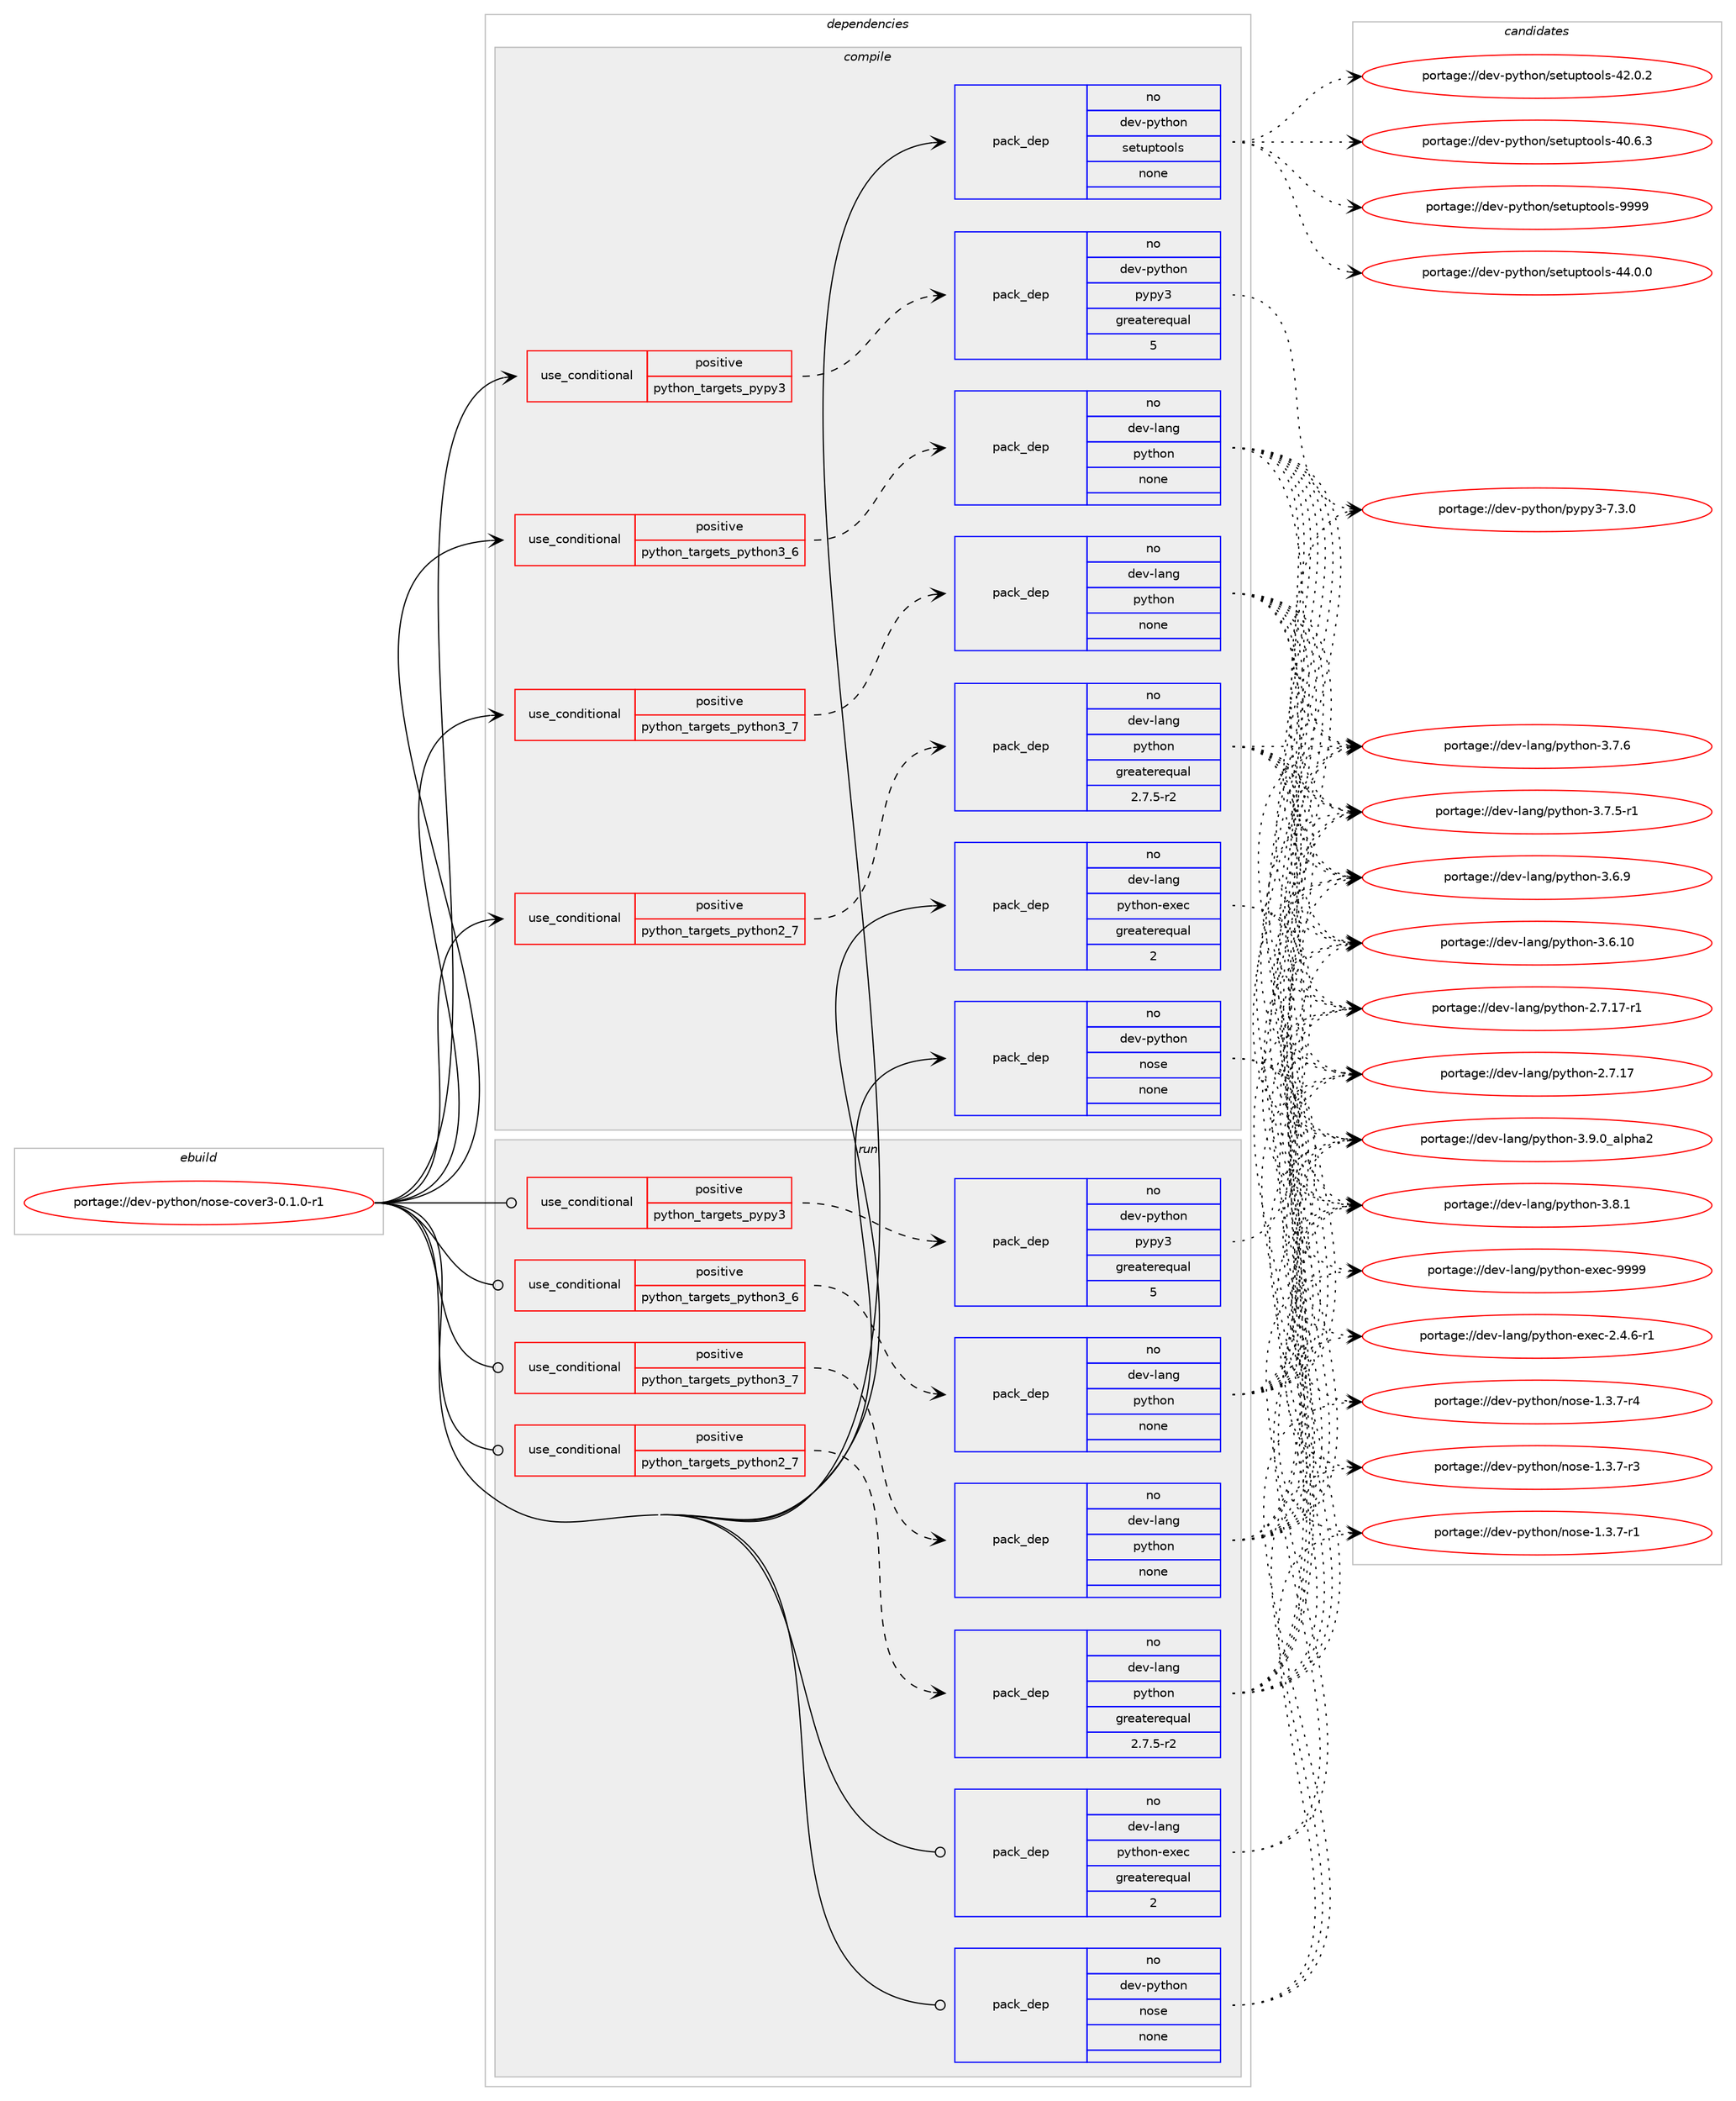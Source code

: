 digraph prolog {

# *************
# Graph options
# *************

newrank=true;
concentrate=true;
compound=true;
graph [rankdir=LR,fontname=Helvetica,fontsize=10,ranksep=1.5];#, ranksep=2.5, nodesep=0.2];
edge  [arrowhead=vee];
node  [fontname=Helvetica,fontsize=10];

# **********
# The ebuild
# **********

subgraph cluster_leftcol {
color=gray;
label=<<i>ebuild</i>>;
id [label="portage://dev-python/nose-cover3-0.1.0-r1", color=red, width=4, href="../dev-python/nose-cover3-0.1.0-r1.svg"];
}

# ****************
# The dependencies
# ****************

subgraph cluster_midcol {
color=gray;
label=<<i>dependencies</i>>;
subgraph cluster_compile {
fillcolor="#eeeeee";
style=filled;
label=<<i>compile</i>>;
subgraph cond112254 {
dependency448170 [label=<<TABLE BORDER="0" CELLBORDER="1" CELLSPACING="0" CELLPADDING="4"><TR><TD ROWSPAN="3" CELLPADDING="10">use_conditional</TD></TR><TR><TD>positive</TD></TR><TR><TD>python_targets_pypy3</TD></TR></TABLE>>, shape=none, color=red];
subgraph pack330941 {
dependency448171 [label=<<TABLE BORDER="0" CELLBORDER="1" CELLSPACING="0" CELLPADDING="4" WIDTH="220"><TR><TD ROWSPAN="6" CELLPADDING="30">pack_dep</TD></TR><TR><TD WIDTH="110">no</TD></TR><TR><TD>dev-python</TD></TR><TR><TD>pypy3</TD></TR><TR><TD>greaterequal</TD></TR><TR><TD>5</TD></TR></TABLE>>, shape=none, color=blue];
}
dependency448170:e -> dependency448171:w [weight=20,style="dashed",arrowhead="vee"];
}
id:e -> dependency448170:w [weight=20,style="solid",arrowhead="vee"];
subgraph cond112255 {
dependency448172 [label=<<TABLE BORDER="0" CELLBORDER="1" CELLSPACING="0" CELLPADDING="4"><TR><TD ROWSPAN="3" CELLPADDING="10">use_conditional</TD></TR><TR><TD>positive</TD></TR><TR><TD>python_targets_python2_7</TD></TR></TABLE>>, shape=none, color=red];
subgraph pack330942 {
dependency448173 [label=<<TABLE BORDER="0" CELLBORDER="1" CELLSPACING="0" CELLPADDING="4" WIDTH="220"><TR><TD ROWSPAN="6" CELLPADDING="30">pack_dep</TD></TR><TR><TD WIDTH="110">no</TD></TR><TR><TD>dev-lang</TD></TR><TR><TD>python</TD></TR><TR><TD>greaterequal</TD></TR><TR><TD>2.7.5-r2</TD></TR></TABLE>>, shape=none, color=blue];
}
dependency448172:e -> dependency448173:w [weight=20,style="dashed",arrowhead="vee"];
}
id:e -> dependency448172:w [weight=20,style="solid",arrowhead="vee"];
subgraph cond112256 {
dependency448174 [label=<<TABLE BORDER="0" CELLBORDER="1" CELLSPACING="0" CELLPADDING="4"><TR><TD ROWSPAN="3" CELLPADDING="10">use_conditional</TD></TR><TR><TD>positive</TD></TR><TR><TD>python_targets_python3_6</TD></TR></TABLE>>, shape=none, color=red];
subgraph pack330943 {
dependency448175 [label=<<TABLE BORDER="0" CELLBORDER="1" CELLSPACING="0" CELLPADDING="4" WIDTH="220"><TR><TD ROWSPAN="6" CELLPADDING="30">pack_dep</TD></TR><TR><TD WIDTH="110">no</TD></TR><TR><TD>dev-lang</TD></TR><TR><TD>python</TD></TR><TR><TD>none</TD></TR><TR><TD></TD></TR></TABLE>>, shape=none, color=blue];
}
dependency448174:e -> dependency448175:w [weight=20,style="dashed",arrowhead="vee"];
}
id:e -> dependency448174:w [weight=20,style="solid",arrowhead="vee"];
subgraph cond112257 {
dependency448176 [label=<<TABLE BORDER="0" CELLBORDER="1" CELLSPACING="0" CELLPADDING="4"><TR><TD ROWSPAN="3" CELLPADDING="10">use_conditional</TD></TR><TR><TD>positive</TD></TR><TR><TD>python_targets_python3_7</TD></TR></TABLE>>, shape=none, color=red];
subgraph pack330944 {
dependency448177 [label=<<TABLE BORDER="0" CELLBORDER="1" CELLSPACING="0" CELLPADDING="4" WIDTH="220"><TR><TD ROWSPAN="6" CELLPADDING="30">pack_dep</TD></TR><TR><TD WIDTH="110">no</TD></TR><TR><TD>dev-lang</TD></TR><TR><TD>python</TD></TR><TR><TD>none</TD></TR><TR><TD></TD></TR></TABLE>>, shape=none, color=blue];
}
dependency448176:e -> dependency448177:w [weight=20,style="dashed",arrowhead="vee"];
}
id:e -> dependency448176:w [weight=20,style="solid",arrowhead="vee"];
subgraph pack330945 {
dependency448178 [label=<<TABLE BORDER="0" CELLBORDER="1" CELLSPACING="0" CELLPADDING="4" WIDTH="220"><TR><TD ROWSPAN="6" CELLPADDING="30">pack_dep</TD></TR><TR><TD WIDTH="110">no</TD></TR><TR><TD>dev-lang</TD></TR><TR><TD>python-exec</TD></TR><TR><TD>greaterequal</TD></TR><TR><TD>2</TD></TR></TABLE>>, shape=none, color=blue];
}
id:e -> dependency448178:w [weight=20,style="solid",arrowhead="vee"];
subgraph pack330946 {
dependency448179 [label=<<TABLE BORDER="0" CELLBORDER="1" CELLSPACING="0" CELLPADDING="4" WIDTH="220"><TR><TD ROWSPAN="6" CELLPADDING="30">pack_dep</TD></TR><TR><TD WIDTH="110">no</TD></TR><TR><TD>dev-python</TD></TR><TR><TD>nose</TD></TR><TR><TD>none</TD></TR><TR><TD></TD></TR></TABLE>>, shape=none, color=blue];
}
id:e -> dependency448179:w [weight=20,style="solid",arrowhead="vee"];
subgraph pack330947 {
dependency448180 [label=<<TABLE BORDER="0" CELLBORDER="1" CELLSPACING="0" CELLPADDING="4" WIDTH="220"><TR><TD ROWSPAN="6" CELLPADDING="30">pack_dep</TD></TR><TR><TD WIDTH="110">no</TD></TR><TR><TD>dev-python</TD></TR><TR><TD>setuptools</TD></TR><TR><TD>none</TD></TR><TR><TD></TD></TR></TABLE>>, shape=none, color=blue];
}
id:e -> dependency448180:w [weight=20,style="solid",arrowhead="vee"];
}
subgraph cluster_compileandrun {
fillcolor="#eeeeee";
style=filled;
label=<<i>compile and run</i>>;
}
subgraph cluster_run {
fillcolor="#eeeeee";
style=filled;
label=<<i>run</i>>;
subgraph cond112258 {
dependency448181 [label=<<TABLE BORDER="0" CELLBORDER="1" CELLSPACING="0" CELLPADDING="4"><TR><TD ROWSPAN="3" CELLPADDING="10">use_conditional</TD></TR><TR><TD>positive</TD></TR><TR><TD>python_targets_pypy3</TD></TR></TABLE>>, shape=none, color=red];
subgraph pack330948 {
dependency448182 [label=<<TABLE BORDER="0" CELLBORDER="1" CELLSPACING="0" CELLPADDING="4" WIDTH="220"><TR><TD ROWSPAN="6" CELLPADDING="30">pack_dep</TD></TR><TR><TD WIDTH="110">no</TD></TR><TR><TD>dev-python</TD></TR><TR><TD>pypy3</TD></TR><TR><TD>greaterequal</TD></TR><TR><TD>5</TD></TR></TABLE>>, shape=none, color=blue];
}
dependency448181:e -> dependency448182:w [weight=20,style="dashed",arrowhead="vee"];
}
id:e -> dependency448181:w [weight=20,style="solid",arrowhead="odot"];
subgraph cond112259 {
dependency448183 [label=<<TABLE BORDER="0" CELLBORDER="1" CELLSPACING="0" CELLPADDING="4"><TR><TD ROWSPAN="3" CELLPADDING="10">use_conditional</TD></TR><TR><TD>positive</TD></TR><TR><TD>python_targets_python2_7</TD></TR></TABLE>>, shape=none, color=red];
subgraph pack330949 {
dependency448184 [label=<<TABLE BORDER="0" CELLBORDER="1" CELLSPACING="0" CELLPADDING="4" WIDTH="220"><TR><TD ROWSPAN="6" CELLPADDING="30">pack_dep</TD></TR><TR><TD WIDTH="110">no</TD></TR><TR><TD>dev-lang</TD></TR><TR><TD>python</TD></TR><TR><TD>greaterequal</TD></TR><TR><TD>2.7.5-r2</TD></TR></TABLE>>, shape=none, color=blue];
}
dependency448183:e -> dependency448184:w [weight=20,style="dashed",arrowhead="vee"];
}
id:e -> dependency448183:w [weight=20,style="solid",arrowhead="odot"];
subgraph cond112260 {
dependency448185 [label=<<TABLE BORDER="0" CELLBORDER="1" CELLSPACING="0" CELLPADDING="4"><TR><TD ROWSPAN="3" CELLPADDING="10">use_conditional</TD></TR><TR><TD>positive</TD></TR><TR><TD>python_targets_python3_6</TD></TR></TABLE>>, shape=none, color=red];
subgraph pack330950 {
dependency448186 [label=<<TABLE BORDER="0" CELLBORDER="1" CELLSPACING="0" CELLPADDING="4" WIDTH="220"><TR><TD ROWSPAN="6" CELLPADDING="30">pack_dep</TD></TR><TR><TD WIDTH="110">no</TD></TR><TR><TD>dev-lang</TD></TR><TR><TD>python</TD></TR><TR><TD>none</TD></TR><TR><TD></TD></TR></TABLE>>, shape=none, color=blue];
}
dependency448185:e -> dependency448186:w [weight=20,style="dashed",arrowhead="vee"];
}
id:e -> dependency448185:w [weight=20,style="solid",arrowhead="odot"];
subgraph cond112261 {
dependency448187 [label=<<TABLE BORDER="0" CELLBORDER="1" CELLSPACING="0" CELLPADDING="4"><TR><TD ROWSPAN="3" CELLPADDING="10">use_conditional</TD></TR><TR><TD>positive</TD></TR><TR><TD>python_targets_python3_7</TD></TR></TABLE>>, shape=none, color=red];
subgraph pack330951 {
dependency448188 [label=<<TABLE BORDER="0" CELLBORDER="1" CELLSPACING="0" CELLPADDING="4" WIDTH="220"><TR><TD ROWSPAN="6" CELLPADDING="30">pack_dep</TD></TR><TR><TD WIDTH="110">no</TD></TR><TR><TD>dev-lang</TD></TR><TR><TD>python</TD></TR><TR><TD>none</TD></TR><TR><TD></TD></TR></TABLE>>, shape=none, color=blue];
}
dependency448187:e -> dependency448188:w [weight=20,style="dashed",arrowhead="vee"];
}
id:e -> dependency448187:w [weight=20,style="solid",arrowhead="odot"];
subgraph pack330952 {
dependency448189 [label=<<TABLE BORDER="0" CELLBORDER="1" CELLSPACING="0" CELLPADDING="4" WIDTH="220"><TR><TD ROWSPAN="6" CELLPADDING="30">pack_dep</TD></TR><TR><TD WIDTH="110">no</TD></TR><TR><TD>dev-lang</TD></TR><TR><TD>python-exec</TD></TR><TR><TD>greaterequal</TD></TR><TR><TD>2</TD></TR></TABLE>>, shape=none, color=blue];
}
id:e -> dependency448189:w [weight=20,style="solid",arrowhead="odot"];
subgraph pack330953 {
dependency448190 [label=<<TABLE BORDER="0" CELLBORDER="1" CELLSPACING="0" CELLPADDING="4" WIDTH="220"><TR><TD ROWSPAN="6" CELLPADDING="30">pack_dep</TD></TR><TR><TD WIDTH="110">no</TD></TR><TR><TD>dev-python</TD></TR><TR><TD>nose</TD></TR><TR><TD>none</TD></TR><TR><TD></TD></TR></TABLE>>, shape=none, color=blue];
}
id:e -> dependency448190:w [weight=20,style="solid",arrowhead="odot"];
}
}

# **************
# The candidates
# **************

subgraph cluster_choices {
rank=same;
color=gray;
label=<<i>candidates</i>>;

subgraph choice330941 {
color=black;
nodesep=1;
choice100101118451121211161041111104711212111212151455546514648 [label="portage://dev-python/pypy3-7.3.0", color=red, width=4,href="../dev-python/pypy3-7.3.0.svg"];
dependency448171:e -> choice100101118451121211161041111104711212111212151455546514648:w [style=dotted,weight="100"];
}
subgraph choice330942 {
color=black;
nodesep=1;
choice10010111845108971101034711212111610411111045514657464895971081121049750 [label="portage://dev-lang/python-3.9.0_alpha2", color=red, width=4,href="../dev-lang/python-3.9.0_alpha2.svg"];
choice100101118451089711010347112121116104111110455146564649 [label="portage://dev-lang/python-3.8.1", color=red, width=4,href="../dev-lang/python-3.8.1.svg"];
choice100101118451089711010347112121116104111110455146554654 [label="portage://dev-lang/python-3.7.6", color=red, width=4,href="../dev-lang/python-3.7.6.svg"];
choice1001011184510897110103471121211161041111104551465546534511449 [label="portage://dev-lang/python-3.7.5-r1", color=red, width=4,href="../dev-lang/python-3.7.5-r1.svg"];
choice100101118451089711010347112121116104111110455146544657 [label="portage://dev-lang/python-3.6.9", color=red, width=4,href="../dev-lang/python-3.6.9.svg"];
choice10010111845108971101034711212111610411111045514654464948 [label="portage://dev-lang/python-3.6.10", color=red, width=4,href="../dev-lang/python-3.6.10.svg"];
choice100101118451089711010347112121116104111110455046554649554511449 [label="portage://dev-lang/python-2.7.17-r1", color=red, width=4,href="../dev-lang/python-2.7.17-r1.svg"];
choice10010111845108971101034711212111610411111045504655464955 [label="portage://dev-lang/python-2.7.17", color=red, width=4,href="../dev-lang/python-2.7.17.svg"];
dependency448173:e -> choice10010111845108971101034711212111610411111045514657464895971081121049750:w [style=dotted,weight="100"];
dependency448173:e -> choice100101118451089711010347112121116104111110455146564649:w [style=dotted,weight="100"];
dependency448173:e -> choice100101118451089711010347112121116104111110455146554654:w [style=dotted,weight="100"];
dependency448173:e -> choice1001011184510897110103471121211161041111104551465546534511449:w [style=dotted,weight="100"];
dependency448173:e -> choice100101118451089711010347112121116104111110455146544657:w [style=dotted,weight="100"];
dependency448173:e -> choice10010111845108971101034711212111610411111045514654464948:w [style=dotted,weight="100"];
dependency448173:e -> choice100101118451089711010347112121116104111110455046554649554511449:w [style=dotted,weight="100"];
dependency448173:e -> choice10010111845108971101034711212111610411111045504655464955:w [style=dotted,weight="100"];
}
subgraph choice330943 {
color=black;
nodesep=1;
choice10010111845108971101034711212111610411111045514657464895971081121049750 [label="portage://dev-lang/python-3.9.0_alpha2", color=red, width=4,href="../dev-lang/python-3.9.0_alpha2.svg"];
choice100101118451089711010347112121116104111110455146564649 [label="portage://dev-lang/python-3.8.1", color=red, width=4,href="../dev-lang/python-3.8.1.svg"];
choice100101118451089711010347112121116104111110455146554654 [label="portage://dev-lang/python-3.7.6", color=red, width=4,href="../dev-lang/python-3.7.6.svg"];
choice1001011184510897110103471121211161041111104551465546534511449 [label="portage://dev-lang/python-3.7.5-r1", color=red, width=4,href="../dev-lang/python-3.7.5-r1.svg"];
choice100101118451089711010347112121116104111110455146544657 [label="portage://dev-lang/python-3.6.9", color=red, width=4,href="../dev-lang/python-3.6.9.svg"];
choice10010111845108971101034711212111610411111045514654464948 [label="portage://dev-lang/python-3.6.10", color=red, width=4,href="../dev-lang/python-3.6.10.svg"];
choice100101118451089711010347112121116104111110455046554649554511449 [label="portage://dev-lang/python-2.7.17-r1", color=red, width=4,href="../dev-lang/python-2.7.17-r1.svg"];
choice10010111845108971101034711212111610411111045504655464955 [label="portage://dev-lang/python-2.7.17", color=red, width=4,href="../dev-lang/python-2.7.17.svg"];
dependency448175:e -> choice10010111845108971101034711212111610411111045514657464895971081121049750:w [style=dotted,weight="100"];
dependency448175:e -> choice100101118451089711010347112121116104111110455146564649:w [style=dotted,weight="100"];
dependency448175:e -> choice100101118451089711010347112121116104111110455146554654:w [style=dotted,weight="100"];
dependency448175:e -> choice1001011184510897110103471121211161041111104551465546534511449:w [style=dotted,weight="100"];
dependency448175:e -> choice100101118451089711010347112121116104111110455146544657:w [style=dotted,weight="100"];
dependency448175:e -> choice10010111845108971101034711212111610411111045514654464948:w [style=dotted,weight="100"];
dependency448175:e -> choice100101118451089711010347112121116104111110455046554649554511449:w [style=dotted,weight="100"];
dependency448175:e -> choice10010111845108971101034711212111610411111045504655464955:w [style=dotted,weight="100"];
}
subgraph choice330944 {
color=black;
nodesep=1;
choice10010111845108971101034711212111610411111045514657464895971081121049750 [label="portage://dev-lang/python-3.9.0_alpha2", color=red, width=4,href="../dev-lang/python-3.9.0_alpha2.svg"];
choice100101118451089711010347112121116104111110455146564649 [label="portage://dev-lang/python-3.8.1", color=red, width=4,href="../dev-lang/python-3.8.1.svg"];
choice100101118451089711010347112121116104111110455146554654 [label="portage://dev-lang/python-3.7.6", color=red, width=4,href="../dev-lang/python-3.7.6.svg"];
choice1001011184510897110103471121211161041111104551465546534511449 [label="portage://dev-lang/python-3.7.5-r1", color=red, width=4,href="../dev-lang/python-3.7.5-r1.svg"];
choice100101118451089711010347112121116104111110455146544657 [label="portage://dev-lang/python-3.6.9", color=red, width=4,href="../dev-lang/python-3.6.9.svg"];
choice10010111845108971101034711212111610411111045514654464948 [label="portage://dev-lang/python-3.6.10", color=red, width=4,href="../dev-lang/python-3.6.10.svg"];
choice100101118451089711010347112121116104111110455046554649554511449 [label="portage://dev-lang/python-2.7.17-r1", color=red, width=4,href="../dev-lang/python-2.7.17-r1.svg"];
choice10010111845108971101034711212111610411111045504655464955 [label="portage://dev-lang/python-2.7.17", color=red, width=4,href="../dev-lang/python-2.7.17.svg"];
dependency448177:e -> choice10010111845108971101034711212111610411111045514657464895971081121049750:w [style=dotted,weight="100"];
dependency448177:e -> choice100101118451089711010347112121116104111110455146564649:w [style=dotted,weight="100"];
dependency448177:e -> choice100101118451089711010347112121116104111110455146554654:w [style=dotted,weight="100"];
dependency448177:e -> choice1001011184510897110103471121211161041111104551465546534511449:w [style=dotted,weight="100"];
dependency448177:e -> choice100101118451089711010347112121116104111110455146544657:w [style=dotted,weight="100"];
dependency448177:e -> choice10010111845108971101034711212111610411111045514654464948:w [style=dotted,weight="100"];
dependency448177:e -> choice100101118451089711010347112121116104111110455046554649554511449:w [style=dotted,weight="100"];
dependency448177:e -> choice10010111845108971101034711212111610411111045504655464955:w [style=dotted,weight="100"];
}
subgraph choice330945 {
color=black;
nodesep=1;
choice10010111845108971101034711212111610411111045101120101994557575757 [label="portage://dev-lang/python-exec-9999", color=red, width=4,href="../dev-lang/python-exec-9999.svg"];
choice10010111845108971101034711212111610411111045101120101994550465246544511449 [label="portage://dev-lang/python-exec-2.4.6-r1", color=red, width=4,href="../dev-lang/python-exec-2.4.6-r1.svg"];
dependency448178:e -> choice10010111845108971101034711212111610411111045101120101994557575757:w [style=dotted,weight="100"];
dependency448178:e -> choice10010111845108971101034711212111610411111045101120101994550465246544511449:w [style=dotted,weight="100"];
}
subgraph choice330946 {
color=black;
nodesep=1;
choice10010111845112121116104111110471101111151014549465146554511452 [label="portage://dev-python/nose-1.3.7-r4", color=red, width=4,href="../dev-python/nose-1.3.7-r4.svg"];
choice10010111845112121116104111110471101111151014549465146554511451 [label="portage://dev-python/nose-1.3.7-r3", color=red, width=4,href="../dev-python/nose-1.3.7-r3.svg"];
choice10010111845112121116104111110471101111151014549465146554511449 [label="portage://dev-python/nose-1.3.7-r1", color=red, width=4,href="../dev-python/nose-1.3.7-r1.svg"];
dependency448179:e -> choice10010111845112121116104111110471101111151014549465146554511452:w [style=dotted,weight="100"];
dependency448179:e -> choice10010111845112121116104111110471101111151014549465146554511451:w [style=dotted,weight="100"];
dependency448179:e -> choice10010111845112121116104111110471101111151014549465146554511449:w [style=dotted,weight="100"];
}
subgraph choice330947 {
color=black;
nodesep=1;
choice10010111845112121116104111110471151011161171121161111111081154557575757 [label="portage://dev-python/setuptools-9999", color=red, width=4,href="../dev-python/setuptools-9999.svg"];
choice100101118451121211161041111104711510111611711211611111110811545525246484648 [label="portage://dev-python/setuptools-44.0.0", color=red, width=4,href="../dev-python/setuptools-44.0.0.svg"];
choice100101118451121211161041111104711510111611711211611111110811545525046484650 [label="portage://dev-python/setuptools-42.0.2", color=red, width=4,href="../dev-python/setuptools-42.0.2.svg"];
choice100101118451121211161041111104711510111611711211611111110811545524846544651 [label="portage://dev-python/setuptools-40.6.3", color=red, width=4,href="../dev-python/setuptools-40.6.3.svg"];
dependency448180:e -> choice10010111845112121116104111110471151011161171121161111111081154557575757:w [style=dotted,weight="100"];
dependency448180:e -> choice100101118451121211161041111104711510111611711211611111110811545525246484648:w [style=dotted,weight="100"];
dependency448180:e -> choice100101118451121211161041111104711510111611711211611111110811545525046484650:w [style=dotted,weight="100"];
dependency448180:e -> choice100101118451121211161041111104711510111611711211611111110811545524846544651:w [style=dotted,weight="100"];
}
subgraph choice330948 {
color=black;
nodesep=1;
choice100101118451121211161041111104711212111212151455546514648 [label="portage://dev-python/pypy3-7.3.0", color=red, width=4,href="../dev-python/pypy3-7.3.0.svg"];
dependency448182:e -> choice100101118451121211161041111104711212111212151455546514648:w [style=dotted,weight="100"];
}
subgraph choice330949 {
color=black;
nodesep=1;
choice10010111845108971101034711212111610411111045514657464895971081121049750 [label="portage://dev-lang/python-3.9.0_alpha2", color=red, width=4,href="../dev-lang/python-3.9.0_alpha2.svg"];
choice100101118451089711010347112121116104111110455146564649 [label="portage://dev-lang/python-3.8.1", color=red, width=4,href="../dev-lang/python-3.8.1.svg"];
choice100101118451089711010347112121116104111110455146554654 [label="portage://dev-lang/python-3.7.6", color=red, width=4,href="../dev-lang/python-3.7.6.svg"];
choice1001011184510897110103471121211161041111104551465546534511449 [label="portage://dev-lang/python-3.7.5-r1", color=red, width=4,href="../dev-lang/python-3.7.5-r1.svg"];
choice100101118451089711010347112121116104111110455146544657 [label="portage://dev-lang/python-3.6.9", color=red, width=4,href="../dev-lang/python-3.6.9.svg"];
choice10010111845108971101034711212111610411111045514654464948 [label="portage://dev-lang/python-3.6.10", color=red, width=4,href="../dev-lang/python-3.6.10.svg"];
choice100101118451089711010347112121116104111110455046554649554511449 [label="portage://dev-lang/python-2.7.17-r1", color=red, width=4,href="../dev-lang/python-2.7.17-r1.svg"];
choice10010111845108971101034711212111610411111045504655464955 [label="portage://dev-lang/python-2.7.17", color=red, width=4,href="../dev-lang/python-2.7.17.svg"];
dependency448184:e -> choice10010111845108971101034711212111610411111045514657464895971081121049750:w [style=dotted,weight="100"];
dependency448184:e -> choice100101118451089711010347112121116104111110455146564649:w [style=dotted,weight="100"];
dependency448184:e -> choice100101118451089711010347112121116104111110455146554654:w [style=dotted,weight="100"];
dependency448184:e -> choice1001011184510897110103471121211161041111104551465546534511449:w [style=dotted,weight="100"];
dependency448184:e -> choice100101118451089711010347112121116104111110455146544657:w [style=dotted,weight="100"];
dependency448184:e -> choice10010111845108971101034711212111610411111045514654464948:w [style=dotted,weight="100"];
dependency448184:e -> choice100101118451089711010347112121116104111110455046554649554511449:w [style=dotted,weight="100"];
dependency448184:e -> choice10010111845108971101034711212111610411111045504655464955:w [style=dotted,weight="100"];
}
subgraph choice330950 {
color=black;
nodesep=1;
choice10010111845108971101034711212111610411111045514657464895971081121049750 [label="portage://dev-lang/python-3.9.0_alpha2", color=red, width=4,href="../dev-lang/python-3.9.0_alpha2.svg"];
choice100101118451089711010347112121116104111110455146564649 [label="portage://dev-lang/python-3.8.1", color=red, width=4,href="../dev-lang/python-3.8.1.svg"];
choice100101118451089711010347112121116104111110455146554654 [label="portage://dev-lang/python-3.7.6", color=red, width=4,href="../dev-lang/python-3.7.6.svg"];
choice1001011184510897110103471121211161041111104551465546534511449 [label="portage://dev-lang/python-3.7.5-r1", color=red, width=4,href="../dev-lang/python-3.7.5-r1.svg"];
choice100101118451089711010347112121116104111110455146544657 [label="portage://dev-lang/python-3.6.9", color=red, width=4,href="../dev-lang/python-3.6.9.svg"];
choice10010111845108971101034711212111610411111045514654464948 [label="portage://dev-lang/python-3.6.10", color=red, width=4,href="../dev-lang/python-3.6.10.svg"];
choice100101118451089711010347112121116104111110455046554649554511449 [label="portage://dev-lang/python-2.7.17-r1", color=red, width=4,href="../dev-lang/python-2.7.17-r1.svg"];
choice10010111845108971101034711212111610411111045504655464955 [label="portage://dev-lang/python-2.7.17", color=red, width=4,href="../dev-lang/python-2.7.17.svg"];
dependency448186:e -> choice10010111845108971101034711212111610411111045514657464895971081121049750:w [style=dotted,weight="100"];
dependency448186:e -> choice100101118451089711010347112121116104111110455146564649:w [style=dotted,weight="100"];
dependency448186:e -> choice100101118451089711010347112121116104111110455146554654:w [style=dotted,weight="100"];
dependency448186:e -> choice1001011184510897110103471121211161041111104551465546534511449:w [style=dotted,weight="100"];
dependency448186:e -> choice100101118451089711010347112121116104111110455146544657:w [style=dotted,weight="100"];
dependency448186:e -> choice10010111845108971101034711212111610411111045514654464948:w [style=dotted,weight="100"];
dependency448186:e -> choice100101118451089711010347112121116104111110455046554649554511449:w [style=dotted,weight="100"];
dependency448186:e -> choice10010111845108971101034711212111610411111045504655464955:w [style=dotted,weight="100"];
}
subgraph choice330951 {
color=black;
nodesep=1;
choice10010111845108971101034711212111610411111045514657464895971081121049750 [label="portage://dev-lang/python-3.9.0_alpha2", color=red, width=4,href="../dev-lang/python-3.9.0_alpha2.svg"];
choice100101118451089711010347112121116104111110455146564649 [label="portage://dev-lang/python-3.8.1", color=red, width=4,href="../dev-lang/python-3.8.1.svg"];
choice100101118451089711010347112121116104111110455146554654 [label="portage://dev-lang/python-3.7.6", color=red, width=4,href="../dev-lang/python-3.7.6.svg"];
choice1001011184510897110103471121211161041111104551465546534511449 [label="portage://dev-lang/python-3.7.5-r1", color=red, width=4,href="../dev-lang/python-3.7.5-r1.svg"];
choice100101118451089711010347112121116104111110455146544657 [label="portage://dev-lang/python-3.6.9", color=red, width=4,href="../dev-lang/python-3.6.9.svg"];
choice10010111845108971101034711212111610411111045514654464948 [label="portage://dev-lang/python-3.6.10", color=red, width=4,href="../dev-lang/python-3.6.10.svg"];
choice100101118451089711010347112121116104111110455046554649554511449 [label="portage://dev-lang/python-2.7.17-r1", color=red, width=4,href="../dev-lang/python-2.7.17-r1.svg"];
choice10010111845108971101034711212111610411111045504655464955 [label="portage://dev-lang/python-2.7.17", color=red, width=4,href="../dev-lang/python-2.7.17.svg"];
dependency448188:e -> choice10010111845108971101034711212111610411111045514657464895971081121049750:w [style=dotted,weight="100"];
dependency448188:e -> choice100101118451089711010347112121116104111110455146564649:w [style=dotted,weight="100"];
dependency448188:e -> choice100101118451089711010347112121116104111110455146554654:w [style=dotted,weight="100"];
dependency448188:e -> choice1001011184510897110103471121211161041111104551465546534511449:w [style=dotted,weight="100"];
dependency448188:e -> choice100101118451089711010347112121116104111110455146544657:w [style=dotted,weight="100"];
dependency448188:e -> choice10010111845108971101034711212111610411111045514654464948:w [style=dotted,weight="100"];
dependency448188:e -> choice100101118451089711010347112121116104111110455046554649554511449:w [style=dotted,weight="100"];
dependency448188:e -> choice10010111845108971101034711212111610411111045504655464955:w [style=dotted,weight="100"];
}
subgraph choice330952 {
color=black;
nodesep=1;
choice10010111845108971101034711212111610411111045101120101994557575757 [label="portage://dev-lang/python-exec-9999", color=red, width=4,href="../dev-lang/python-exec-9999.svg"];
choice10010111845108971101034711212111610411111045101120101994550465246544511449 [label="portage://dev-lang/python-exec-2.4.6-r1", color=red, width=4,href="../dev-lang/python-exec-2.4.6-r1.svg"];
dependency448189:e -> choice10010111845108971101034711212111610411111045101120101994557575757:w [style=dotted,weight="100"];
dependency448189:e -> choice10010111845108971101034711212111610411111045101120101994550465246544511449:w [style=dotted,weight="100"];
}
subgraph choice330953 {
color=black;
nodesep=1;
choice10010111845112121116104111110471101111151014549465146554511452 [label="portage://dev-python/nose-1.3.7-r4", color=red, width=4,href="../dev-python/nose-1.3.7-r4.svg"];
choice10010111845112121116104111110471101111151014549465146554511451 [label="portage://dev-python/nose-1.3.7-r3", color=red, width=4,href="../dev-python/nose-1.3.7-r3.svg"];
choice10010111845112121116104111110471101111151014549465146554511449 [label="portage://dev-python/nose-1.3.7-r1", color=red, width=4,href="../dev-python/nose-1.3.7-r1.svg"];
dependency448190:e -> choice10010111845112121116104111110471101111151014549465146554511452:w [style=dotted,weight="100"];
dependency448190:e -> choice10010111845112121116104111110471101111151014549465146554511451:w [style=dotted,weight="100"];
dependency448190:e -> choice10010111845112121116104111110471101111151014549465146554511449:w [style=dotted,weight="100"];
}
}

}
